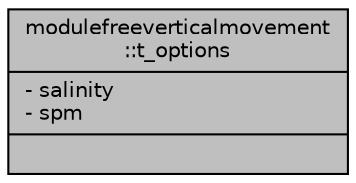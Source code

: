digraph "modulefreeverticalmovement::t_options"
{
 // LATEX_PDF_SIZE
  edge [fontname="Helvetica",fontsize="10",labelfontname="Helvetica",labelfontsize="10"];
  node [fontname="Helvetica",fontsize="10",shape=record];
  Node1 [label="{modulefreeverticalmovement\l::t_options\n|- salinity\l- spm\l|}",height=0.2,width=0.4,color="black", fillcolor="grey75", style="filled", fontcolor="black",tooltip=" "];
}

